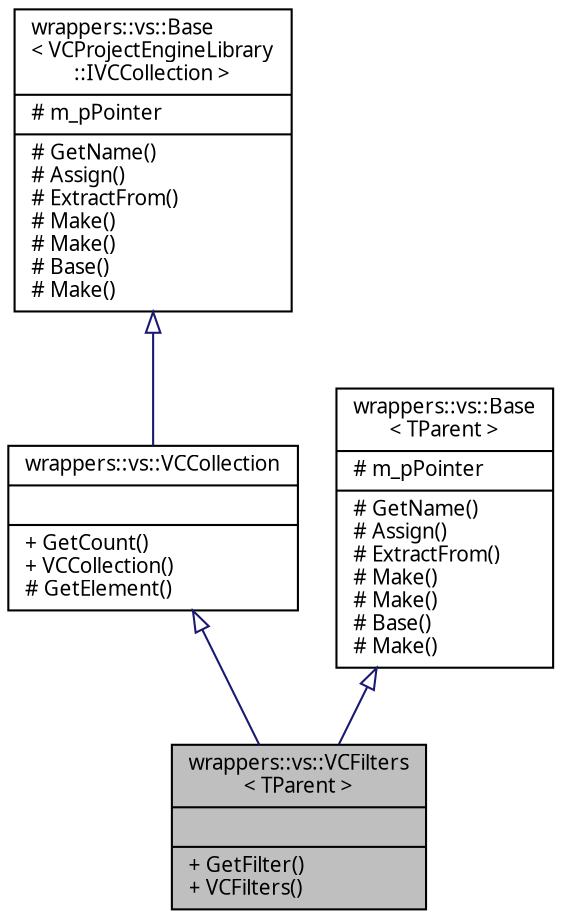 digraph "wrappers::vs::VCFilters&lt; TParent &gt;"
{
 // INTERACTIVE_SVG=YES
  edge [fontname="Verdana",fontsize="10",labelfontname="Verdana",labelfontsize="10"];
  node [fontname="Verdana",fontsize="10",shape=record];
  Node1 [label="{wrappers::vs::VCFilters\l\< TParent \>\n||+ GetFilter()\l+ VCFilters()\l}",height=0.2,width=0.4,color="black", fillcolor="grey75", style="filled", fontcolor="black"];
  Node2 -> Node1 [dir="back",color="midnightblue",fontsize="10",style="solid",arrowtail="onormal",fontname="Verdana"];
  Node2 [label="{wrappers::vs::VCCollection\n||+ GetCount()\l+ VCCollection()\l# GetElement()\l}",height=0.2,width=0.4,color="black", fillcolor="white", style="filled",URL="$classwrappers_1_1vs_1_1_v_c_collection.html",tooltip="Класс входит в Проект Common   Шаблон базового класса набора свойств. "];
  Node3 -> Node2 [dir="back",color="midnightblue",fontsize="10",style="solid",arrowtail="onormal",fontname="Verdana"];
  Node3 [label="{wrappers::vs::Base\l\< VCProjectEngineLibrary\l::IVCCollection \>\n|# m_pPointer\l|# GetName()\l# Assign()\l# ExtractFrom()\l# Make()\l# Make()\l# Base()\l# Make()\l}",height=0.2,width=0.4,color="black", fillcolor="white", style="filled",URL="$classwrappers_1_1vs_1_1_base.html"];
  Node4 -> Node1 [dir="back",color="midnightblue",fontsize="10",style="solid",arrowtail="onormal",fontname="Verdana"];
  Node4 [label="{wrappers::vs::Base\l\< TParent \>\n|# m_pPointer\l|# GetName()\l# Assign()\l# ExtractFrom()\l# Make()\l# Make()\l# Base()\l# Make()\l}",height=0.2,width=0.4,color="black", fillcolor="white", style="filled",URL="$classwrappers_1_1vs_1_1_base.html"];
}
